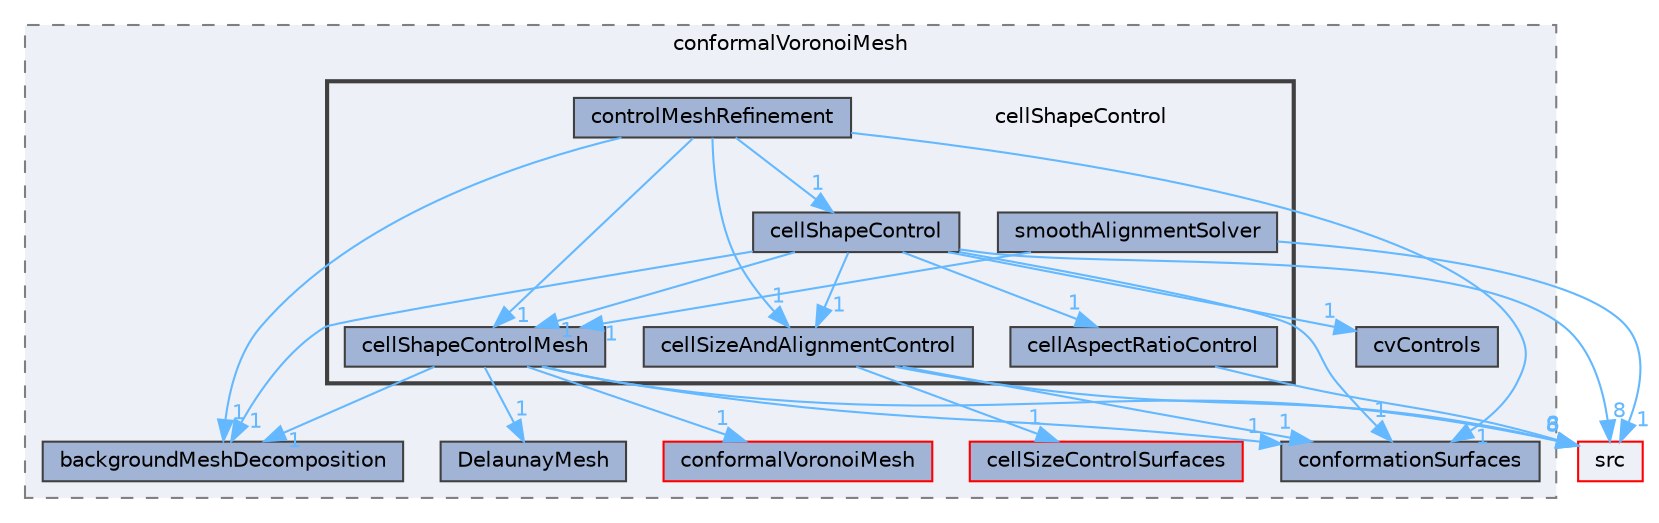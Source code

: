 digraph "applications/utilities/mesh/generation/foamyMesh/conformalVoronoiMesh/cellShapeControl"
{
 // LATEX_PDF_SIZE
  bgcolor="transparent";
  edge [fontname=Helvetica,fontsize=10,labelfontname=Helvetica,labelfontsize=10];
  node [fontname=Helvetica,fontsize=10,shape=box,height=0.2,width=0.4];
  compound=true
  subgraph clusterdir_616e89101b4d92e7765258ddbabd9ee1 {
    graph [ bgcolor="#edf0f7", pencolor="grey50", label="conformalVoronoiMesh", fontname=Helvetica,fontsize=10 style="filled,dashed", URL="dir_616e89101b4d92e7765258ddbabd9ee1.html",tooltip=""]
  dir_2620dcc07dc81ce1ef4379237ffdbf3e [label="conformationSurfaces", fillcolor="#a2b4d6", color="grey25", style="filled", URL="dir_2620dcc07dc81ce1ef4379237ffdbf3e.html",tooltip=""];
  dir_bc43d8325f9052bcda93babf76ac9548 [label="backgroundMeshDecomposition", fillcolor="#a2b4d6", color="grey25", style="filled", URL="dir_bc43d8325f9052bcda93babf76ac9548.html",tooltip=""];
  dir_3773ff5f824037b21f2838751d739525 [label="cvControls", fillcolor="#a2b4d6", color="grey25", style="filled", URL="dir_3773ff5f824037b21f2838751d739525.html",tooltip=""];
  dir_471504e124fb95463a01ec68989610e1 [label="DelaunayMesh", fillcolor="#a2b4d6", color="grey25", style="filled", URL="dir_471504e124fb95463a01ec68989610e1.html",tooltip=""];
  dir_38479fab6fd543e227b5b42ac4c0dfc7 [label="conformalVoronoiMesh", fillcolor="#a2b4d6", color="red", style="filled", URL="dir_38479fab6fd543e227b5b42ac4c0dfc7.html",tooltip=""];
  dir_778c82a8af8b45b8f10407162d229375 [label="cellSizeControlSurfaces", fillcolor="#a2b4d6", color="red", style="filled", URL="dir_778c82a8af8b45b8f10407162d229375.html",tooltip=""];
  subgraph clusterdir_5088df82dcf25da56e0bc3a1a53ca996 {
    graph [ bgcolor="#edf0f7", pencolor="grey25", label="", fontname=Helvetica,fontsize=10 style="filled,bold", URL="dir_5088df82dcf25da56e0bc3a1a53ca996.html",tooltip=""]
    dir_5088df82dcf25da56e0bc3a1a53ca996 [shape=plaintext, label="cellShapeControl"];
  dir_2e3ee8117b2be61cb8597c49236047be [label="cellAspectRatioControl", fillcolor="#a2b4d6", color="grey25", style="filled", URL="dir_2e3ee8117b2be61cb8597c49236047be.html",tooltip=""];
  dir_44cf4a4052231201c8833e4fab10f1de [label="cellShapeControl", fillcolor="#a2b4d6", color="grey25", style="filled", URL="dir_44cf4a4052231201c8833e4fab10f1de.html",tooltip=""];
  dir_fd5fe15316df322b328286394841bb09 [label="cellShapeControlMesh", fillcolor="#a2b4d6", color="grey25", style="filled", URL="dir_fd5fe15316df322b328286394841bb09.html",tooltip=""];
  dir_0fac8db952babc557e0fb20d3086a2fc [label="cellSizeAndAlignmentControl", fillcolor="#a2b4d6", color="grey25", style="filled", URL="dir_0fac8db952babc557e0fb20d3086a2fc.html",tooltip=""];
  dir_84ebe8c5af215a1f63f56b3273c211e0 [label="controlMeshRefinement", fillcolor="#a2b4d6", color="grey25", style="filled", URL="dir_84ebe8c5af215a1f63f56b3273c211e0.html",tooltip=""];
  dir_d727fac05859cbb101df3a26f7e610b7 [label="smoothAlignmentSolver", fillcolor="#a2b4d6", color="grey25", style="filled", URL="dir_d727fac05859cbb101df3a26f7e610b7.html",tooltip=""];
  }
  }
  dir_68267d1309a1af8e8297ef4c3efbcdba [label="src", fillcolor="#edf0f7", color="red", style="filled", URL="dir_68267d1309a1af8e8297ef4c3efbcdba.html",tooltip=""];
  dir_2e3ee8117b2be61cb8597c49236047be->dir_68267d1309a1af8e8297ef4c3efbcdba [headlabel="3", labeldistance=1.5 headhref="dir_000410_003729.html" href="dir_000410_003729.html" color="steelblue1" fontcolor="steelblue1"];
  dir_44cf4a4052231201c8833e4fab10f1de->dir_0fac8db952babc557e0fb20d3086a2fc [headlabel="1", labeldistance=1.5 headhref="dir_000433_000435.html" href="dir_000433_000435.html" color="steelblue1" fontcolor="steelblue1"];
  dir_44cf4a4052231201c8833e4fab10f1de->dir_2620dcc07dc81ce1ef4379237ffdbf3e [headlabel="1", labeldistance=1.5 headhref="dir_000433_000608.html" href="dir_000433_000608.html" color="steelblue1" fontcolor="steelblue1"];
  dir_44cf4a4052231201c8833e4fab10f1de->dir_2e3ee8117b2be61cb8597c49236047be [headlabel="1", labeldistance=1.5 headhref="dir_000433_000410.html" href="dir_000433_000410.html" color="steelblue1" fontcolor="steelblue1"];
  dir_44cf4a4052231201c8833e4fab10f1de->dir_3773ff5f824037b21f2838751d739525 [headlabel="1", labeldistance=1.5 headhref="dir_000433_000753.html" href="dir_000433_000753.html" color="steelblue1" fontcolor="steelblue1"];
  dir_44cf4a4052231201c8833e4fab10f1de->dir_68267d1309a1af8e8297ef4c3efbcdba [headlabel="8", labeldistance=1.5 headhref="dir_000433_003729.html" href="dir_000433_003729.html" color="steelblue1" fontcolor="steelblue1"];
  dir_44cf4a4052231201c8833e4fab10f1de->dir_bc43d8325f9052bcda93babf76ac9548 [headlabel="1", labeldistance=1.5 headhref="dir_000433_000180.html" href="dir_000433_000180.html" color="steelblue1" fontcolor="steelblue1"];
  dir_44cf4a4052231201c8833e4fab10f1de->dir_fd5fe15316df322b328286394841bb09 [headlabel="1", labeldistance=1.5 headhref="dir_000433_000434.html" href="dir_000433_000434.html" color="steelblue1" fontcolor="steelblue1"];
  dir_fd5fe15316df322b328286394841bb09->dir_2620dcc07dc81ce1ef4379237ffdbf3e [headlabel="1", labeldistance=1.5 headhref="dir_000434_000608.html" href="dir_000434_000608.html" color="steelblue1" fontcolor="steelblue1"];
  dir_fd5fe15316df322b328286394841bb09->dir_38479fab6fd543e227b5b42ac4c0dfc7 [headlabel="1", labeldistance=1.5 headhref="dir_000434_000607.html" href="dir_000434_000607.html" color="steelblue1" fontcolor="steelblue1"];
  dir_fd5fe15316df322b328286394841bb09->dir_471504e124fb95463a01ec68989610e1 [headlabel="1", labeldistance=1.5 headhref="dir_000434_000837.html" href="dir_000434_000837.html" color="steelblue1" fontcolor="steelblue1"];
  dir_fd5fe15316df322b328286394841bb09->dir_68267d1309a1af8e8297ef4c3efbcdba [headlabel="8", labeldistance=1.5 headhref="dir_000434_003729.html" href="dir_000434_003729.html" color="steelblue1" fontcolor="steelblue1"];
  dir_fd5fe15316df322b328286394841bb09->dir_bc43d8325f9052bcda93babf76ac9548 [headlabel="1", labeldistance=1.5 headhref="dir_000434_000180.html" href="dir_000434_000180.html" color="steelblue1" fontcolor="steelblue1"];
  dir_0fac8db952babc557e0fb20d3086a2fc->dir_68267d1309a1af8e8297ef4c3efbcdba [headlabel="6", labeldistance=1.5 headhref="dir_000435_003729.html" href="dir_000435_003729.html" color="steelblue1" fontcolor="steelblue1"];
  dir_0fac8db952babc557e0fb20d3086a2fc->dir_2620dcc07dc81ce1ef4379237ffdbf3e [headlabel="1", labeldistance=1.5 headhref="dir_000435_000608.html" href="dir_000435_000608.html" color="steelblue1" fontcolor="steelblue1"];
  dir_0fac8db952babc557e0fb20d3086a2fc->dir_778c82a8af8b45b8f10407162d229375 [headlabel="1", labeldistance=1.5 headhref="dir_000435_000440.html" href="dir_000435_000440.html" color="steelblue1" fontcolor="steelblue1"];
  dir_84ebe8c5af215a1f63f56b3273c211e0->dir_0fac8db952babc557e0fb20d3086a2fc [headlabel="1", labeldistance=1.5 headhref="dir_000674_000435.html" href="dir_000674_000435.html" color="steelblue1" fontcolor="steelblue1"];
  dir_84ebe8c5af215a1f63f56b3273c211e0->dir_2620dcc07dc81ce1ef4379237ffdbf3e [headlabel="1", labeldistance=1.5 headhref="dir_000674_000608.html" href="dir_000674_000608.html" color="steelblue1" fontcolor="steelblue1"];
  dir_84ebe8c5af215a1f63f56b3273c211e0->dir_44cf4a4052231201c8833e4fab10f1de [headlabel="1", labeldistance=1.5 headhref="dir_000674_000433.html" href="dir_000674_000433.html" color="steelblue1" fontcolor="steelblue1"];
  dir_84ebe8c5af215a1f63f56b3273c211e0->dir_bc43d8325f9052bcda93babf76ac9548 [headlabel="1", labeldistance=1.5 headhref="dir_000674_000180.html" href="dir_000674_000180.html" color="steelblue1" fontcolor="steelblue1"];
  dir_84ebe8c5af215a1f63f56b3273c211e0->dir_fd5fe15316df322b328286394841bb09 [headlabel="1", labeldistance=1.5 headhref="dir_000674_000434.html" href="dir_000674_000434.html" color="steelblue1" fontcolor="steelblue1"];
  dir_d727fac05859cbb101df3a26f7e610b7->dir_68267d1309a1af8e8297ef4c3efbcdba [headlabel="1", labeldistance=1.5 headhref="dir_003597_003729.html" href="dir_003597_003729.html" color="steelblue1" fontcolor="steelblue1"];
  dir_d727fac05859cbb101df3a26f7e610b7->dir_fd5fe15316df322b328286394841bb09 [headlabel="1", labeldistance=1.5 headhref="dir_003597_000434.html" href="dir_003597_000434.html" color="steelblue1" fontcolor="steelblue1"];
}
